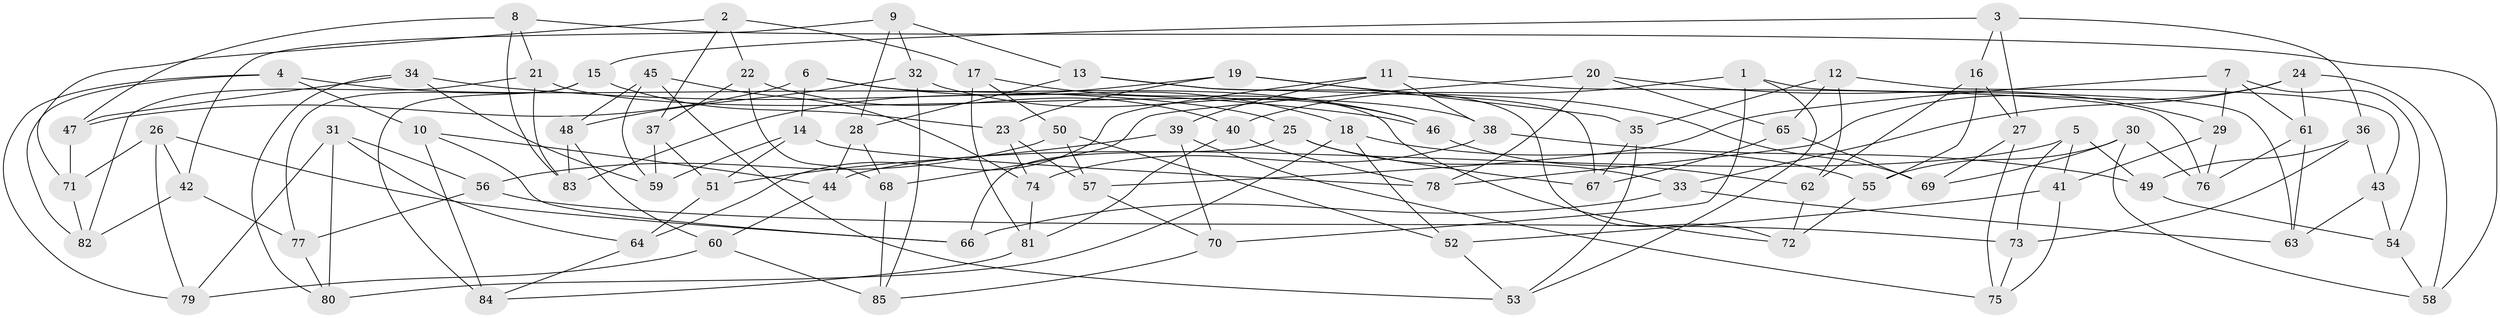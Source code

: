 // Generated by graph-tools (version 1.1) at 2025/16/03/09/25 04:16:20]
// undirected, 85 vertices, 170 edges
graph export_dot {
graph [start="1"]
  node [color=gray90,style=filled];
  1;
  2;
  3;
  4;
  5;
  6;
  7;
  8;
  9;
  10;
  11;
  12;
  13;
  14;
  15;
  16;
  17;
  18;
  19;
  20;
  21;
  22;
  23;
  24;
  25;
  26;
  27;
  28;
  29;
  30;
  31;
  32;
  33;
  34;
  35;
  36;
  37;
  38;
  39;
  40;
  41;
  42;
  43;
  44;
  45;
  46;
  47;
  48;
  49;
  50;
  51;
  52;
  53;
  54;
  55;
  56;
  57;
  58;
  59;
  60;
  61;
  62;
  63;
  64;
  65;
  66;
  67;
  68;
  69;
  70;
  71;
  72;
  73;
  74;
  75;
  76;
  77;
  78;
  79;
  80;
  81;
  82;
  83;
  84;
  85;
  1 -- 63;
  1 -- 40;
  1 -- 70;
  1 -- 53;
  2 -- 22;
  2 -- 37;
  2 -- 71;
  2 -- 17;
  3 -- 36;
  3 -- 15;
  3 -- 27;
  3 -- 16;
  4 -- 82;
  4 -- 79;
  4 -- 25;
  4 -- 10;
  5 -- 49;
  5 -- 41;
  5 -- 73;
  5 -- 44;
  6 -- 14;
  6 -- 47;
  6 -- 18;
  6 -- 72;
  7 -- 57;
  7 -- 54;
  7 -- 29;
  7 -- 61;
  8 -- 21;
  8 -- 83;
  8 -- 58;
  8 -- 47;
  9 -- 28;
  9 -- 13;
  9 -- 32;
  9 -- 42;
  10 -- 44;
  10 -- 66;
  10 -- 84;
  11 -- 76;
  11 -- 39;
  11 -- 64;
  11 -- 38;
  12 -- 35;
  12 -- 65;
  12 -- 62;
  12 -- 43;
  13 -- 67;
  13 -- 28;
  13 -- 72;
  14 -- 59;
  14 -- 78;
  14 -- 51;
  15 -- 84;
  15 -- 77;
  15 -- 23;
  16 -- 27;
  16 -- 55;
  16 -- 62;
  17 -- 50;
  17 -- 46;
  17 -- 81;
  18 -- 55;
  18 -- 80;
  18 -- 52;
  19 -- 23;
  19 -- 83;
  19 -- 69;
  19 -- 35;
  20 -- 78;
  20 -- 65;
  20 -- 68;
  20 -- 29;
  21 -- 82;
  21 -- 38;
  21 -- 83;
  22 -- 68;
  22 -- 37;
  22 -- 40;
  23 -- 74;
  23 -- 57;
  24 -- 61;
  24 -- 58;
  24 -- 33;
  24 -- 78;
  25 -- 67;
  25 -- 33;
  25 -- 66;
  26 -- 79;
  26 -- 42;
  26 -- 71;
  26 -- 66;
  27 -- 69;
  27 -- 75;
  28 -- 44;
  28 -- 68;
  29 -- 41;
  29 -- 76;
  30 -- 58;
  30 -- 76;
  30 -- 55;
  30 -- 69;
  31 -- 79;
  31 -- 64;
  31 -- 80;
  31 -- 56;
  32 -- 46;
  32 -- 85;
  32 -- 48;
  33 -- 63;
  33 -- 66;
  34 -- 80;
  34 -- 46;
  34 -- 59;
  34 -- 47;
  35 -- 53;
  35 -- 67;
  36 -- 73;
  36 -- 43;
  36 -- 49;
  37 -- 59;
  37 -- 51;
  38 -- 49;
  38 -- 74;
  39 -- 75;
  39 -- 70;
  39 -- 51;
  40 -- 78;
  40 -- 81;
  41 -- 52;
  41 -- 75;
  42 -- 77;
  42 -- 82;
  43 -- 54;
  43 -- 63;
  44 -- 60;
  45 -- 48;
  45 -- 59;
  45 -- 74;
  45 -- 53;
  46 -- 62;
  47 -- 71;
  48 -- 83;
  48 -- 60;
  49 -- 54;
  50 -- 56;
  50 -- 57;
  50 -- 52;
  51 -- 64;
  52 -- 53;
  54 -- 58;
  55 -- 72;
  56 -- 73;
  56 -- 77;
  57 -- 70;
  60 -- 85;
  60 -- 79;
  61 -- 63;
  61 -- 76;
  62 -- 72;
  64 -- 84;
  65 -- 69;
  65 -- 67;
  68 -- 85;
  70 -- 85;
  71 -- 82;
  73 -- 75;
  74 -- 81;
  77 -- 80;
  81 -- 84;
}
